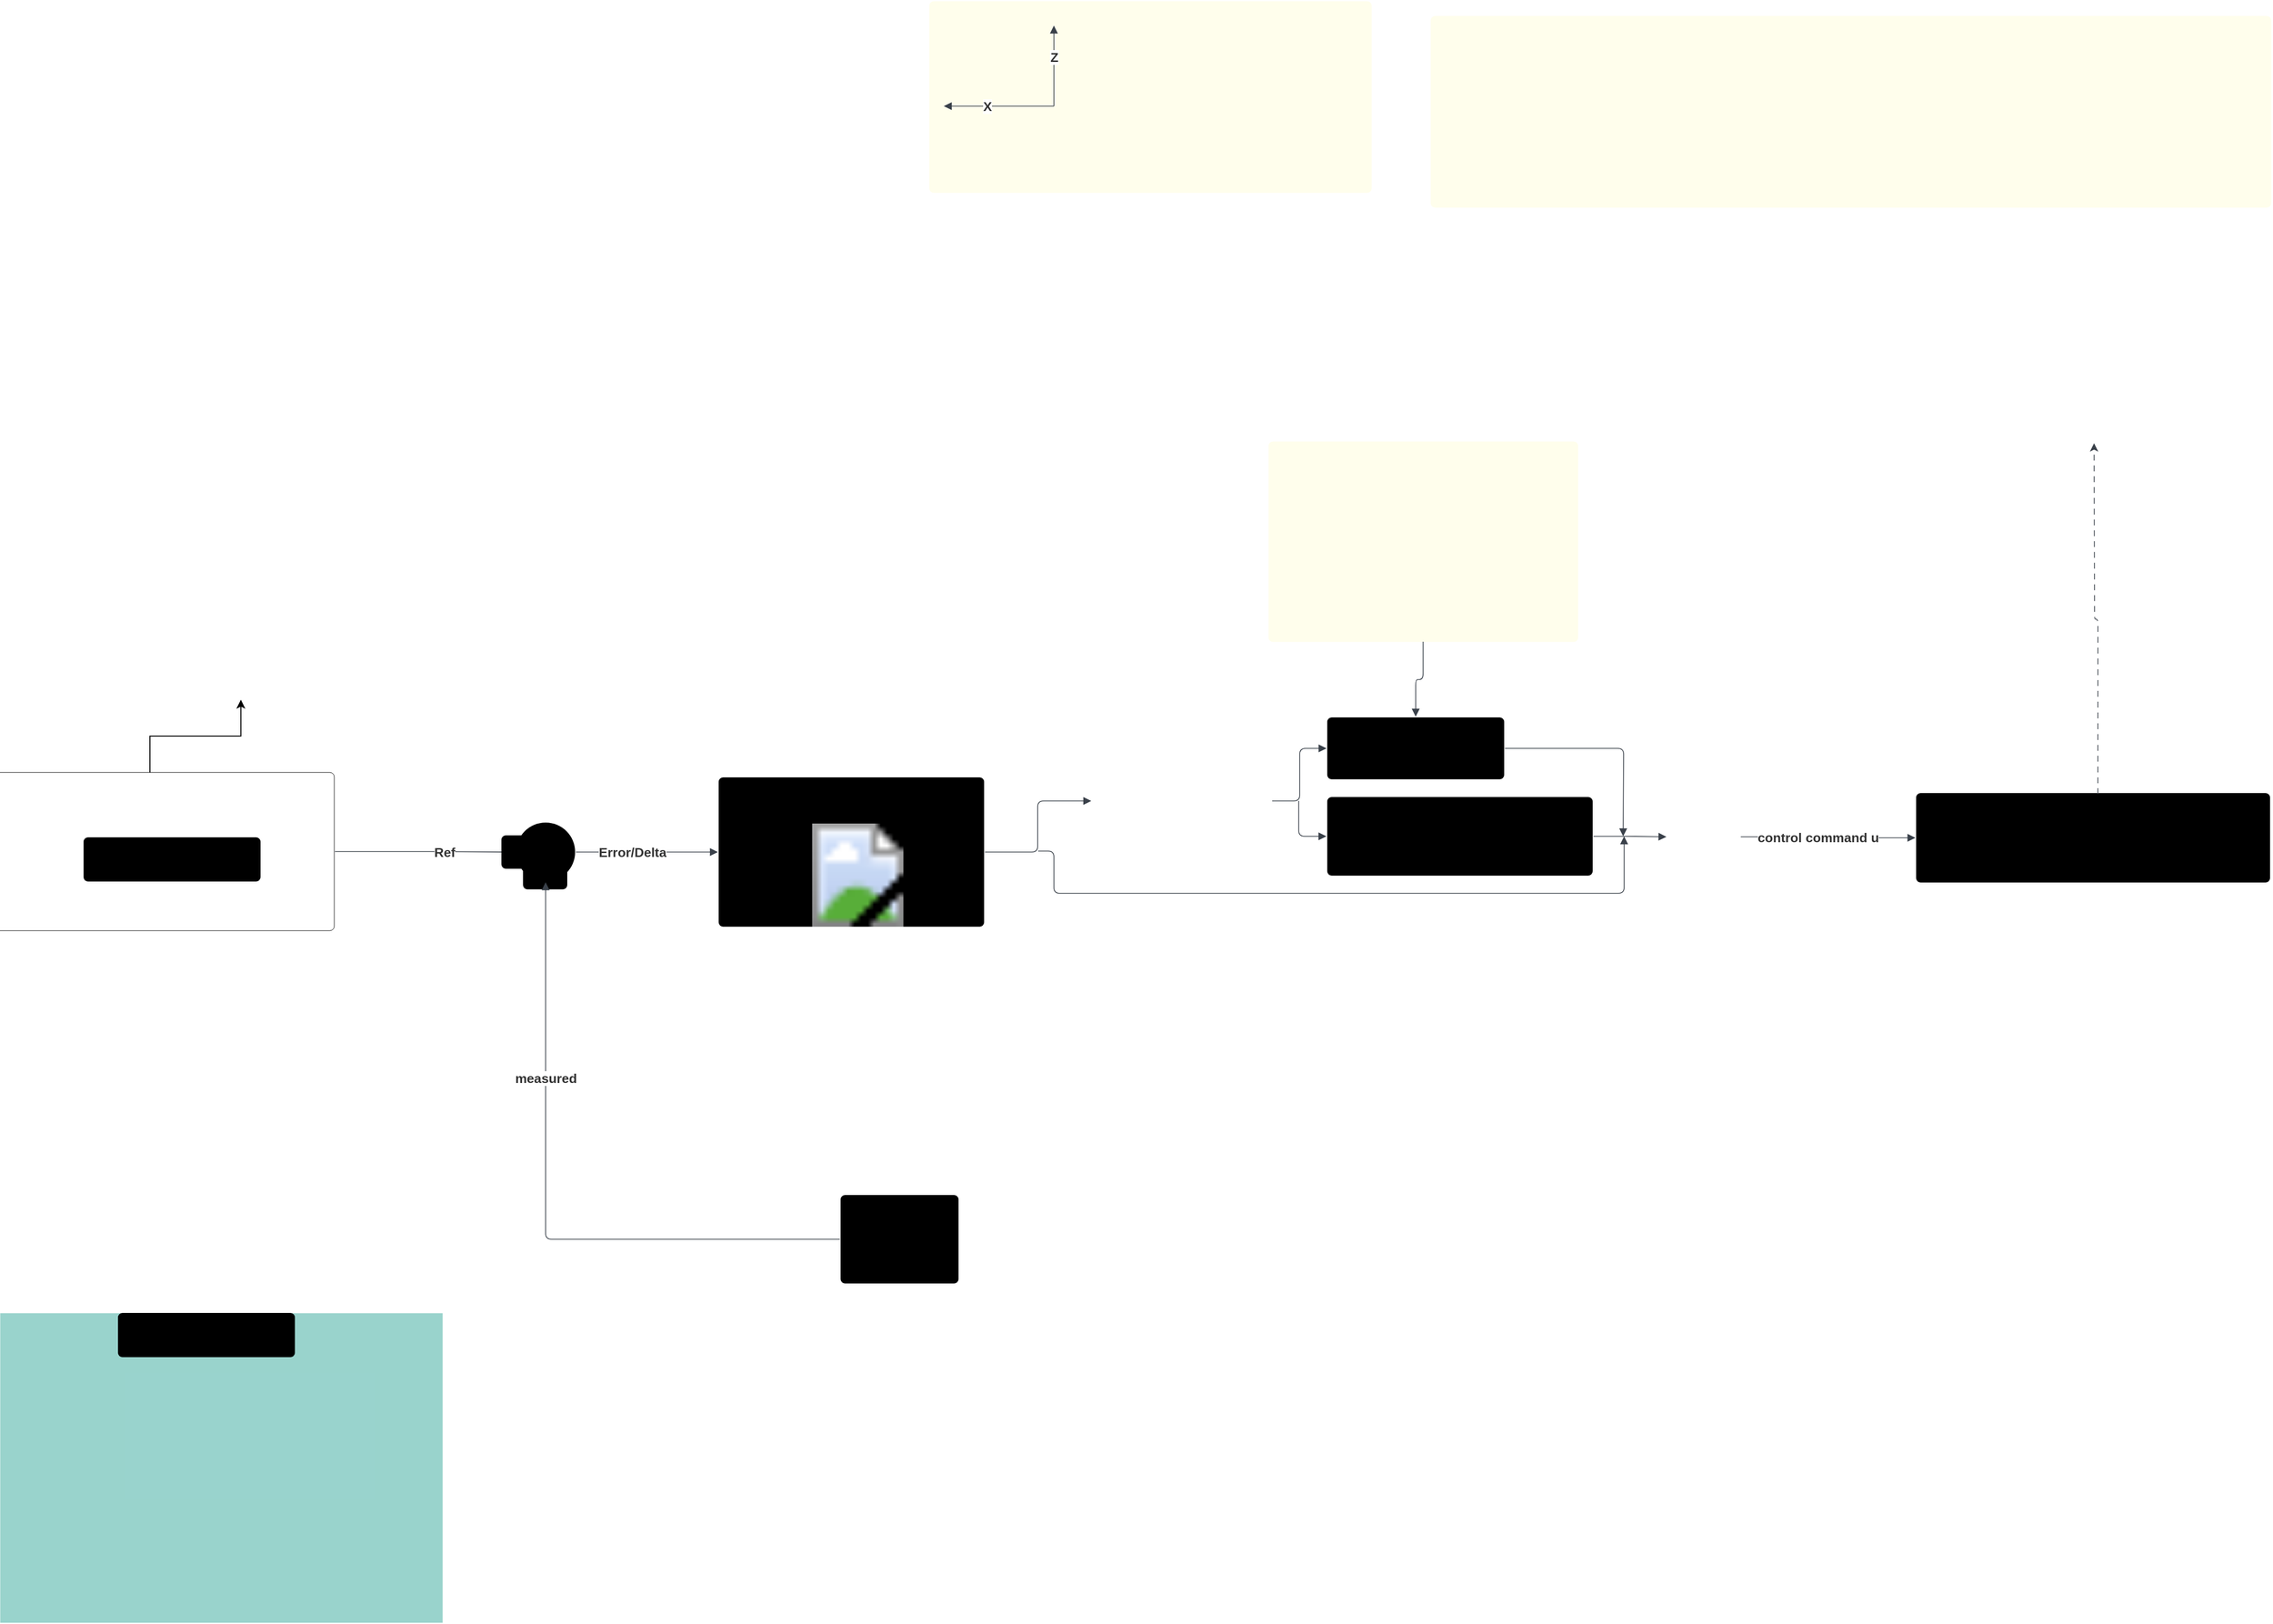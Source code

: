 <mxfile version="24.8.8">
  <diagram name="Page-1" id="n2f0F_dpqC1D0QJt5zLc">
    <mxGraphModel dx="2950" dy="3260" grid="1" gridSize="10" guides="1" tooltips="1" connect="1" arrows="1" fold="1" page="1" pageScale="1" pageWidth="850" pageHeight="1100" math="0" shadow="0">
      <root>
        <mxCell id="0" />
        <mxCell id="1" parent="0" />
        <mxCell id="prXXR2PibG4hhnXOTKdj-2" value="" style="html=1;jettySize=18;whiteSpace=wrap;fontSize=13;strokeColor=#3a414a;strokeOpacity=100;strokeWidth=0.8;rounded=1;arcSize=12;edgeStyle=orthogonalEdgeStyle;startArrow=none;endArrow=block;endFill=1;exitX=1.002;exitY=0.5;exitPerimeter=0;entryX=-0.013;entryY=0.5;entryPerimeter=0;lucidId=pjetgG-RKikC;" edge="1" parent="1" source="prXXR2PibG4hhnXOTKdj-18" target="prXXR2PibG4hhnXOTKdj-7">
          <mxGeometry width="100" height="100" relative="1" as="geometry">
            <Array as="points" />
          </mxGeometry>
        </mxCell>
        <mxCell id="prXXR2PibG4hhnXOTKdj-3" value="Ref" style="text;html=1;resizable=0;labelBackgroundColor=default;align=center;verticalAlign=middle;fontStyle=1;fontColor=#333333;fontSize=13.3;" vertex="1" parent="prXXR2PibG4hhnXOTKdj-2">
          <mxGeometry x="0.212" relative="1" as="geometry" />
        </mxCell>
        <mxCell id="prXXR2PibG4hhnXOTKdj-4" value="" style="html=1;overflow=block;blockSpacing=1;whiteSpace=wrap;fontSize=13;spacing=0;fillOpacity=40;fillColor=#019281;strokeWidth=1.5;strokeColor=none;lucidId=3bet.HmTBwfm;" vertex="1" parent="1">
          <mxGeometry x="-765" y="-135" width="450" height="315" as="geometry" />
        </mxCell>
        <mxCell id="prXXR2PibG4hhnXOTKdj-5" value="" style="html=1;overflow=block;blockSpacing=1;whiteSpace=wrap;shape=image;fontSize=13;spacing=0;strokeColor=none;strokeOpacity=100;rounded=1;absoluteArcSize=1;arcSize=9;strokeWidth=0;image=https://images.lucid.app/images/7b44d9b7-9895-4415-a723-c06263f22bdd/content;imageAspect=0;lucidId=M~dtMs-Tfs0C;" vertex="1" parent="1">
          <mxGeometry x="-735" y="-105" width="392" height="270" as="geometry" />
        </mxCell>
        <mxCell id="prXXR2PibG4hhnXOTKdj-6" value="state vector" style="html=1;overflow=block;blockSpacing=1;whiteSpace=wrap;fontSize=16.7;fontStyle=4;spacing=0;strokeColor=#unset;rounded=1;absoluteArcSize=1;arcSize=9;fillColor=#unset;strokeWidth=NaN;lucidId=kaetuD~kKfKh;" vertex="1" parent="1">
          <mxGeometry x="-645" y="-135" width="180" height="45" as="geometry" />
        </mxCell>
        <mxCell id="prXXR2PibG4hhnXOTKdj-7" value="" style="html=1;overflow=block;blockSpacing=1;whiteSpace=wrap;shape=mxgraph.flowchart.or;fontSize=13;spacing=3.8;strokeColor=#unset;rounded=1;absoluteArcSize=1;arcSize=9;fillColor=#unset;strokeWidth=NaN;lucidId=wjetET6vbaKT;" vertex="1" parent="1">
          <mxGeometry x="-240" y="-634" width="60" height="60" as="geometry" />
        </mxCell>
        <mxCell id="prXXR2PibG4hhnXOTKdj-8" value="-" style="html=1;overflow=block;blockSpacing=1;whiteSpace=wrap;fontSize=16.7;spacing=0;strokeColor=#unset;rounded=1;absoluteArcSize=1;arcSize=9;fillColor=#unset;strokeWidth=NaN;lucidId=IjetPlQvZ7_z;" vertex="1" parent="1">
          <mxGeometry x="-233" y="-600" width="45" height="34" as="geometry" />
        </mxCell>
        <mxCell id="prXXR2PibG4hhnXOTKdj-9" value="+" style="html=1;overflow=block;blockSpacing=1;whiteSpace=wrap;fontSize=16.7;spacing=0;strokeColor=#unset;rounded=1;absoluteArcSize=1;arcSize=9;fillColor=#unset;strokeWidth=NaN;lucidId=Rjetb6PNTnKe;" vertex="1" parent="1">
          <mxGeometry x="-255" y="-621" width="45" height="34" as="geometry" />
        </mxCell>
        <mxCell id="prXXR2PibG4hhnXOTKdj-10" value="" style="html=1;jettySize=18;whiteSpace=wrap;fontSize=13;strokeColor=#3a414a;strokeOpacity=100;strokeWidth=0.8;rounded=1;arcSize=12;edgeStyle=orthogonalEdgeStyle;startArrow=none;endArrow=block;endFill=1;exitX=-0.006;exitY=0.5;exitPerimeter=0;entryX=0.5;entryY=1.013;entryPerimeter=0;lucidId=7jet78UWVw5v;" edge="1" parent="1" source="prXXR2PibG4hhnXOTKdj-12" target="prXXR2PibG4hhnXOTKdj-7">
          <mxGeometry width="100" height="100" relative="1" as="geometry">
            <Array as="points">
              <mxPoint x="-210" y="-210" />
            </Array>
          </mxGeometry>
        </mxCell>
        <mxCell id="prXXR2PibG4hhnXOTKdj-11" value="measured" style="text;html=1;resizable=0;labelBackgroundColor=default;align=center;verticalAlign=middle;fontStyle=1;fontColor=#333333;fontSize=13.3;" vertex="1" parent="prXXR2PibG4hhnXOTKdj-10">
          <mxGeometry x="0.399" relative="1" as="geometry" />
        </mxCell>
        <mxCell id="prXXR2PibG4hhnXOTKdj-12" value="pixhawk measurments" style="html=1;overflow=block;blockSpacing=1;whiteSpace=wrap;fontSize=16.7;spacing=9;strokeColor=#unset;rounded=1;absoluteArcSize=1;arcSize=9;fillColor=#unset;strokeWidth=NaN;lucidId=xketGUvGLHrb;" vertex="1" parent="1">
          <mxGeometry x="90" y="-255" width="120" height="90" as="geometry" />
        </mxCell>
        <mxCell id="prXXR2PibG4hhnXOTKdj-13" value="" style="html=1;jettySize=18;whiteSpace=wrap;fontSize=13;strokeColor=#3a414a;strokeOpacity=100;strokeWidth=0.8;rounded=1;arcSize=12;edgeStyle=orthogonalEdgeStyle;startArrow=none;endArrow=block;endFill=1;exitX=1.013;exitY=0.5;exitPerimeter=0;entryX=-0.003;entryY=0.5;entryPerimeter=0;lucidId=uoetCV0IRE5H;" edge="1" parent="1" source="prXXR2PibG4hhnXOTKdj-7" target="prXXR2PibG4hhnXOTKdj-22">
          <mxGeometry width="100" height="100" relative="1" as="geometry">
            <Array as="points" />
          </mxGeometry>
        </mxCell>
        <mxCell id="prXXR2PibG4hhnXOTKdj-14" value="Error/Delta" style="text;html=1;resizable=0;labelBackgroundColor=default;align=center;verticalAlign=middle;fontStyle=1;fontColor=#333333;fontSize=13.3;" vertex="1" parent="prXXR2PibG4hhnXOTKdj-13">
          <mxGeometry x="-0.217" relative="1" as="geometry" />
        </mxCell>
        <mxCell id="prXXR2PibG4hhnXOTKdj-15" value="" style="html=1;jettySize=18;whiteSpace=wrap;fontSize=13;strokeColor=#3a414a;strokeOpacity=100;strokeWidth=0.8;rounded=1;arcSize=12;edgeStyle=orthogonalEdgeStyle;startArrow=none;endArrow=block;endFill=1;exitX=1.003;exitY=0.5;exitPerimeter=0;entryX=0;entryY=0.5;entryPerimeter=0;lucidId=1tetpBW42dcZ;" edge="1" parent="1" source="prXXR2PibG4hhnXOTKdj-22" target="prXXR2PibG4hhnXOTKdj-17">
          <mxGeometry width="100" height="100" relative="1" as="geometry">
            <Array as="points" />
          </mxGeometry>
        </mxCell>
        <mxCell id="prXXR2PibG4hhnXOTKdj-16" value="" style="html=1;jettySize=18;whiteSpace=wrap;fontSize=13;strokeColor=#3a414a;strokeOpacity=100;strokeWidth=0.8;rounded=1;arcSize=12;edgeStyle=orthogonalEdgeStyle;startArrow=none;endArrow=block;endFill=1;lucidId=iuetVBF-_zHP;" edge="1" parent="1">
          <mxGeometry width="100" height="100" relative="1" as="geometry">
            <Array as="points">
              <mxPoint x="307" y="-605" />
              <mxPoint x="307" y="-562" />
              <mxPoint x="887" y="-562" />
            </Array>
            <mxPoint x="291" y="-605" as="sourcePoint" />
            <mxPoint x="887" y="-620" as="targetPoint" />
          </mxGeometry>
        </mxCell>
        <mxCell id="prXXR2PibG4hhnXOTKdj-17" value="" style="html=1;overflow=block;blockSpacing=1;whiteSpace=wrap;shape=image;fontSize=13;spacing=0;strokeColor=none;strokeOpacity=100;rounded=1;absoluteArcSize=1;arcSize=9;strokeWidth=0;image=https://images.lucid.app/images/01029344-daa3-4cee-b728-da55d072090a/content;imageAspect=0;lucidId=Yvet~17-k-2h;" vertex="1" parent="1">
          <mxGeometry x="345" y="-701" width="184" height="90" as="geometry" />
        </mxCell>
        <mxCell id="prXXR2PibG4hhnXOTKdj-62" value="" style="edgeStyle=orthogonalEdgeStyle;rounded=0;orthogonalLoop=1;jettySize=auto;html=1;" edge="1" parent="1" source="prXXR2PibG4hhnXOTKdj-18" target="prXXR2PibG4hhnXOTKdj-19">
          <mxGeometry relative="1" as="geometry" />
        </mxCell>
        <mxCell id="prXXR2PibG4hhnXOTKdj-18" value="" style="html=1;overflow=block;blockSpacing=1;whiteSpace=wrap;fontSize=13;spacing=9;rounded=1;absoluteArcSize=1;arcSize=9;strokeWidth=NaN;lucidId=zwet6JKenKSA;container=1;collapsible=0;" vertex="1" parent="1">
          <mxGeometry x="-800" y="-685" width="375" height="161" as="geometry" />
        </mxCell>
        <mxCell id="prXXR2PibG4hhnXOTKdj-20" value="Reference" style="html=1;overflow=block;blockSpacing=1;whiteSpace=wrap;fontSize=16.7;spacing=0;strokeColor=#unset;rounded=1;absoluteArcSize=1;arcSize=9;fillColor=#unset;strokeWidth=NaN;lucidId=Oiet_m~JYny1;" vertex="1" parent="prXXR2PibG4hhnXOTKdj-18">
          <mxGeometry x="120" y="66" width="180" height="45" as="geometry" />
        </mxCell>
        <mxCell id="prXXR2PibG4hhnXOTKdj-21" value="" style="group;dropTarget=0;pointerEvents=0;" vertex="1" parent="1">
          <mxGeometry x="-34" y="-680" width="271" height="152" as="geometry" />
        </mxCell>
        <mxCell id="prXXR2PibG4hhnXOTKdj-22" value="" style="html=1;overflow=block;blockSpacing=1;whiteSpace=wrap;fontSize=13;spacing=3.8;strokeColor=#unset;rounded=1;absoluteArcSize=1;arcSize=9;fillColor=#unset;strokeWidth=NaN;lucidId=RzetclzgnFi0;" vertex="1" parent="prXXR2PibG4hhnXOTKdj-21">
          <mxGeometry width="270" height="152" as="geometry" />
        </mxCell>
        <mxCell id="prXXR2PibG4hhnXOTKdj-23" value="" style="html=1;overflow=block;blockSpacing=1;whiteSpace=wrap;shape=image;fontSize=13;spacing=0;strokeColor=none;strokeOpacity=100;rounded=1;absoluteArcSize=1;arcSize=9;strokeWidth=0;image=https://images.lucid.app/images/9c0eb237-1370-4186-9349-79b5f40e5813/content;lucidId=wzetvrjOAH8t;" vertex="1" parent="prXXR2PibG4hhnXOTKdj-21">
          <mxGeometry x="12" y="46" width="259" height="106" as="geometry" />
        </mxCell>
        <mxCell id="prXXR2PibG4hhnXOTKdj-24" value="controller" style="html=1;overflow=block;blockSpacing=1;whiteSpace=wrap;fontSize=16.7;spacing=0;strokeColor=#unset;rounded=1;absoluteArcSize=1;arcSize=9;fillColor=#unset;strokeWidth=NaN;lucidId=7zetrRwhc4tE;" vertex="1" parent="prXXR2PibG4hhnXOTKdj-21">
          <mxGeometry x="45" y="2" width="180" height="45" as="geometry" />
        </mxCell>
        <mxCell id="prXXR2PibG4hhnXOTKdj-25" value="" style="html=1;jettySize=18;whiteSpace=wrap;fontSize=13;strokeColor=#3a414a;strokeOpacity=100;strokeWidth=0.8;rounded=1;arcSize=12;edgeStyle=orthogonalEdgeStyle;startArrow=none;endArrow=block;endFill=1;exitX=1;exitY=0.5;exitPerimeter=0;entryX=-0.004;entryY=0.5;entryPerimeter=0;lucidId=rDetA~9Te89j;" edge="1" parent="1" source="prXXR2PibG4hhnXOTKdj-17" target="prXXR2PibG4hhnXOTKdj-40">
          <mxGeometry width="100" height="100" relative="1" as="geometry">
            <Array as="points" />
          </mxGeometry>
        </mxCell>
        <mxCell id="prXXR2PibG4hhnXOTKdj-26" value="" style="html=1;jettySize=18;whiteSpace=wrap;fontSize=13;strokeColor=#3a414a;strokeOpacity=100;strokeWidth=0.8;rounded=1;arcSize=12;edgeStyle=orthogonalEdgeStyle;startArrow=none;endArrow=block;endFill=1;entryX=-0.003;entryY=0.5;entryPerimeter=0;lucidId=rDetyD4VoaKn;" edge="1" parent="1" target="prXXR2PibG4hhnXOTKdj-38">
          <mxGeometry width="100" height="100" relative="1" as="geometry">
            <Array as="points">
              <mxPoint x="556" y="-620" />
            </Array>
            <mxPoint x="556" y="-656" as="sourcePoint" />
          </mxGeometry>
        </mxCell>
        <mxCell id="prXXR2PibG4hhnXOTKdj-27" value="" style="html=1;overflow=block;blockSpacing=1;whiteSpace=wrap;shape=image;fontSize=13;spacing=0;strokeColor=none;strokeOpacity=100;rounded=1;absoluteArcSize=1;arcSize=9;strokeWidth=0;image=https://images.lucid.app/images/20a82f16-ee72-40ab-9c04-8e971c2afa11/content;imageAspect=0;lucidId=_eftziFUTHap;" vertex="1" parent="1">
          <mxGeometry x="-285" y="-70" width="401" height="250" as="geometry" />
        </mxCell>
        <mxCell id="prXXR2PibG4hhnXOTKdj-28" value="" style="html=1;overflow=block;blockSpacing=1;whiteSpace=wrap;fontSize=13;spacing=9;strokeOpacity=0;fillOpacity=100;rounded=1;absoluteArcSize=1;arcSize=9;fillColor=#fffeec;strokeWidth=1.5;lucidId=8ifta6IlkKkd;container=1;collapsible=0;" vertex="1" parent="1">
          <mxGeometry x="525" y="-1022" width="315" height="204" as="geometry" />
        </mxCell>
        <mxCell id="prXXR2PibG4hhnXOTKdj-29" value="" style="html=1;overflow=block;blockSpacing=1;whiteSpace=wrap;shape=image;fontSize=13;spacing=0;strokeColor=none;strokeOpacity=100;rounded=1;absoluteArcSize=1;arcSize=9;strokeWidth=0;image=https://images.lucid.app/images/71cef820-0e37-43dc-b014-429911fe8e06/content;imageAspect=0;lucidId=-Fet5Ly-gNZe;" vertex="1" parent="prXXR2PibG4hhnXOTKdj-28">
          <mxGeometry x="60" y="132" width="180" height="58" as="geometry" />
        </mxCell>
        <mxCell id="prXXR2PibG4hhnXOTKdj-30" value="" style="html=1;overflow=block;blockSpacing=1;whiteSpace=wrap;shape=image;fontSize=13;spacing=0;strokeColor=none;rounded=1;absoluteArcSize=1;arcSize=9;strokeWidth=0;image=https://images.lucid.app/images/af7ed0a4-8d21-472f-a9ac-d09a6c3ccd3d/content;imageAspect=0;lucidId=daft0~lI4JD-;" vertex="1" parent="prXXR2PibG4hhnXOTKdj-28">
          <mxGeometry x="15" y="81" width="135" height="39" as="geometry" />
        </mxCell>
        <mxCell id="prXXR2PibG4hhnXOTKdj-31" value="" style="html=1;overflow=block;blockSpacing=1;whiteSpace=wrap;shape=image;fontSize=13;spacing=0;strokeColor=none;rounded=1;absoluteArcSize=1;arcSize=9;strokeWidth=0;image=https://images.lucid.app/images/17f199d1-e63e-4849-988d-1745f9e04caf/content;imageAspect=0;lucidId=Daft5_WTvuMS;" vertex="1" parent="prXXR2PibG4hhnXOTKdj-28">
          <mxGeometry x="15" y="22" width="135" height="59" as="geometry" />
        </mxCell>
        <mxCell id="prXXR2PibG4hhnXOTKdj-32" value="" style="html=1;overflow=block;blockSpacing=1;whiteSpace=wrap;shape=image;fontSize=13;spacing=0;strokeColor=none;strokeOpacity=100;rounded=1;absoluteArcSize=1;arcSize=9;strokeWidth=0;image=https://images.lucid.app/images/3ad522dc-9581-4647-836c-550ee6ce0f21/content;imageAspect=0;lucidId=3dftiNzfEtZk;" vertex="1" parent="prXXR2PibG4hhnXOTKdj-28">
          <mxGeometry x="180" y="60" width="120" height="72" as="geometry" />
        </mxCell>
        <mxCell id="prXXR2PibG4hhnXOTKdj-33" value="" style="html=1;overflow=block;blockSpacing=1;whiteSpace=wrap;shape=image;fontSize=13;spacing=0;strokeColor=none;strokeOpacity=100;rounded=1;absoluteArcSize=1;arcSize=9;strokeWidth=0;image=https://images.lucid.app/images/ebaa855c-c641-42c1-a290-10a9f411ff31/content;imageAspect=0;lucidId=niftn1aeXbw2;" vertex="1" parent="prXXR2PibG4hhnXOTKdj-28">
          <mxGeometry x="195" y="30" width="105" height="27" as="geometry" />
        </mxCell>
        <mxCell id="prXXR2PibG4hhnXOTKdj-34" value="" style="html=1;jettySize=18;whiteSpace=wrap;fontSize=13;strokeColor=#3a414a;strokeOpacity=100;strokeWidth=0.8;rounded=1;arcSize=12;edgeStyle=orthogonalEdgeStyle;startArrow=none;endArrow=block;endFill=1;exitX=0.5;exitY=1;exitPerimeter=0;entryX=0.5;entryY=-0.012;entryPerimeter=0;lucidId=BlftLegUr~oP;" edge="1" parent="1" source="prXXR2PibG4hhnXOTKdj-28" target="prXXR2PibG4hhnXOTKdj-40">
          <mxGeometry width="100" height="100" relative="1" as="geometry">
            <Array as="points" />
          </mxGeometry>
        </mxCell>
        <mxCell id="prXXR2PibG4hhnXOTKdj-35" value="" style="group;dropTarget=0;pointerEvents=0;" vertex="1" parent="1">
          <mxGeometry x="593" y="-733" width="150" height="48" as="geometry" />
        </mxCell>
        <mxCell id="prXXR2PibG4hhnXOTKdj-36" value="" style="html=1;overflow=block;blockSpacing=1;whiteSpace=wrap;shape=image;fontSize=13;spacing=0;strokeColor=none;strokeOpacity=100;rounded=1;absoluteArcSize=1;arcSize=9;strokeWidth=0;image=https://images.lucid.app/images/84308bc0-e8da-483d-b3e2-83c1991bc2d1/content;imageAspect=0;lucidId=9Cetr94VgOwR;" vertex="1" parent="prXXR2PibG4hhnXOTKdj-35">
          <mxGeometry y="3" width="150" height="41" as="geometry" />
        </mxCell>
        <mxCell id="prXXR2PibG4hhnXOTKdj-37" value="" style="html=1;overflow=block;blockSpacing=1;whiteSpace=wrap;fontSize=13;spacing=9;strokeColor=#fe7070;strokeOpacity=100;fillOpacity=0;rounded=1;absoluteArcSize=1;arcSize=9;fillColor=#000000;strokeWidth=1.5;lucidId=FkftAfynF6st;" vertex="1" parent="prXXR2PibG4hhnXOTKdj-35">
          <mxGeometry x="60" width="45" height="48" as="geometry" />
        </mxCell>
        <mxCell id="prXXR2PibG4hhnXOTKdj-38" value="" style="html=1;overflow=block;blockSpacing=1;whiteSpace=wrap;fontSize=13;spacing=3.8;strokeColor=#unset;rounded=1;absoluteArcSize=1;arcSize=9;fillColor=#unset;strokeWidth=NaN;lucidId=adktModx73zr;container=1;collapsible=0;" vertex="1" parent="1">
          <mxGeometry x="585" y="-660" width="270" height="80" as="geometry" />
        </mxCell>
        <mxCell id="prXXR2PibG4hhnXOTKdj-39" value="" style="html=1;overflow=block;blockSpacing=1;whiteSpace=wrap;shape=image;fontSize=13;spacing=0;strokeColor=none;strokeOpacity=100;rounded=1;absoluteArcSize=1;arcSize=9;strokeWidth=0;image=https://images.lucid.app/images/ccb28516-8b32-49a3-b933-566da058702f/content;imageAspect=0;lucidId=VvftWNFcxiKd;" vertex="1" parent="prXXR2PibG4hhnXOTKdj-38">
          <mxGeometry x="15" y="13" width="240" height="56" as="geometry" />
        </mxCell>
        <mxCell id="prXXR2PibG4hhnXOTKdj-40" value="" style="html=1;overflow=block;blockSpacing=1;whiteSpace=wrap;fontSize=13;spacing=3.8;strokeColor=#unset;rounded=1;absoluteArcSize=1;arcSize=9;fillColor=#unset;strokeWidth=NaN;lucidId=FektNh_KM1zV;container=1;collapsible=0;" vertex="1" parent="1">
          <mxGeometry x="585" y="-741" width="180" height="63" as="geometry" />
        </mxCell>
        <mxCell id="prXXR2PibG4hhnXOTKdj-41" value="" style="html=1;jettySize=18;whiteSpace=wrap;fontSize=13;strokeColor=#3a414a;strokeOpacity=100;strokeWidth=0.8;rounded=1;arcSize=12;edgeStyle=orthogonalEdgeStyle;startArrow=none;endArrow=block;endFill=1;exitX=1.003;exitY=0.5;exitPerimeter=0;entryX=0;entryY=0.5;entryPerimeter=0;lucidId=0fktbbCDVT2M;" edge="1" parent="1" source="prXXR2PibG4hhnXOTKdj-38" target="prXXR2PibG4hhnXOTKdj-43">
          <mxGeometry width="100" height="100" relative="1" as="geometry">
            <Array as="points" />
          </mxGeometry>
        </mxCell>
        <mxCell id="prXXR2PibG4hhnXOTKdj-42" value="" style="html=1;jettySize=18;whiteSpace=wrap;fontSize=13;strokeColor=#3a414a;strokeOpacity=100;strokeWidth=0.8;rounded=1;arcSize=12;edgeStyle=orthogonalEdgeStyle;startArrow=none;endArrow=block;endFill=1;exitX=1.004;exitY=0.5;exitPerimeter=0;lucidId=cgktRWfJESS~;" edge="1" parent="1" source="prXXR2PibG4hhnXOTKdj-40">
          <mxGeometry width="100" height="100" relative="1" as="geometry">
            <Array as="points" />
            <mxPoint x="886" y="-620" as="targetPoint" />
          </mxGeometry>
        </mxCell>
        <mxCell id="prXXR2PibG4hhnXOTKdj-43" value="" style="html=1;overflow=block;blockSpacing=1;whiteSpace=wrap;shape=image;fontSize=13;spacing=0;strokeColor=none;strokeOpacity=100;rounded=1;absoluteArcSize=1;arcSize=9;strokeWidth=0;image=https://images.lucid.app/images/644f6c5c-1791-470b-95c5-e4ab66affad3/content;imageAspect=0;lucidId=JgktC1eq5qaf;" vertex="1" parent="1">
          <mxGeometry x="930" y="-673" width="78" height="107" as="geometry" />
        </mxCell>
        <mxCell id="prXXR2PibG4hhnXOTKdj-44" value="" style="html=1;jettySize=18;whiteSpace=wrap;fontSize=13;strokeColor=#3a414a;strokeOpacity=100;strokeWidth=0.8;rounded=1;arcSize=12;edgeStyle=orthogonalEdgeStyle;startArrow=none;endArrow=block;endFill=1;exitX=0.97;exitY=0.5;exitPerimeter=0;entryX=-0.002;entryY=0.5;entryPerimeter=0;lucidId=ihktWQGkeRXZ;" edge="1" parent="1" source="prXXR2PibG4hhnXOTKdj-43" target="prXXR2PibG4hhnXOTKdj-46">
          <mxGeometry width="100" height="100" relative="1" as="geometry">
            <Array as="points" />
          </mxGeometry>
        </mxCell>
        <mxCell id="prXXR2PibG4hhnXOTKdj-45" value="control command  u" style="text;html=1;resizable=0;labelBackgroundColor=default;align=center;verticalAlign=middle;fontStyle=1;fontColor=#333333;fontSize=13.3;" vertex="1" parent="prXXR2PibG4hhnXOTKdj-44">
          <mxGeometry x="-0.125" relative="1" as="geometry" />
        </mxCell>
        <mxCell id="prXXR2PibG4hhnXOTKdj-46" value="" style="html=1;overflow=block;blockSpacing=1;whiteSpace=wrap;fontSize=13;spacing=3.8;strokeColor=#unset;rounded=1;absoluteArcSize=1;arcSize=9;fillColor=#unset;strokeWidth=NaN;lucidId=rkktKtaw-jI-;container=1;collapsible=0;" vertex="1" parent="1">
          <mxGeometry x="1184" y="-664" width="360" height="91" as="geometry" />
        </mxCell>
        <mxCell id="prXXR2PibG4hhnXOTKdj-47" value="" style="html=1;overflow=block;blockSpacing=1;whiteSpace=wrap;shape=image;fontSize=13;spacing=0;strokeColor=none;strokeOpacity=100;rounded=1;absoluteArcSize=1;arcSize=9;strokeWidth=0;image=https://images.lucid.app/images/548d7ed2-4078-439b-a6de-2c299947749d/content;imageAspect=0;lucidId=pnktww_N32YS;" vertex="1" parent="prXXR2PibG4hhnXOTKdj-46">
          <mxGeometry x="15" y="46" width="329" height="28" as="geometry" />
        </mxCell>
        <mxCell id="prXXR2PibG4hhnXOTKdj-48" value="Dynamics" style="html=1;overflow=block;blockSpacing=1;whiteSpace=wrap;fontSize=16.7;spacing=0;strokeColor=#unset;rounded=1;absoluteArcSize=1;arcSize=9;fillColor=#unset;strokeWidth=NaN;lucidId=UnktWv8YYLsp;" vertex="1" parent="prXXR2PibG4hhnXOTKdj-46">
          <mxGeometry x="90" y="1" width="180" height="45" as="geometry" />
        </mxCell>
        <mxCell id="prXXR2PibG4hhnXOTKdj-49" value="" style="html=1;jettySize=18;whiteSpace=wrap;fontSize=13;strokeColor=#3a414a;strokeOpacity=100;dashed=1;fixDash=1;dashPattern=6 5;strokeWidth=0.8;rounded=1;arcSize=12;edgeStyle=orthogonalEdgeStyle;startArrow=none;exitX=0.527;exitY=0;exitPerimeter=0;lucidId=yoktscWsZ0of;" edge="1" parent="1" source="prXXR2PibG4hhnXOTKdj-48">
          <mxGeometry width="100" height="100" relative="1" as="geometry">
            <Array as="points" />
            <mxPoint x="1365" y="-1020" as="targetPoint" />
          </mxGeometry>
        </mxCell>
        <mxCell id="prXXR2PibG4hhnXOTKdj-50" value="" style="html=1;overflow=block;blockSpacing=1;whiteSpace=wrap;fontSize=13;spacing=9;strokeOpacity=0;fillOpacity=100;rounded=1;absoluteArcSize=1;arcSize=9;fillColor=#fffeec;strokeWidth=1.5;lucidId=mvktxyev0DAy;container=1;collapsible=0;" vertex="1" parent="1">
          <mxGeometry x="180" y="-1470" width="450" height="195" as="geometry" />
        </mxCell>
        <mxCell id="prXXR2PibG4hhnXOTKdj-51" value="" style="html=1;overflow=block;blockSpacing=1;whiteSpace=wrap;shape=image;fontSize=13;spacing=0;strokeColor=none;strokeOpacity=100;rounded=1;absoluteArcSize=1;arcSize=9;strokeWidth=0;image=https://images.lucid.app/images/5925a73c-a50b-4278-b5e7-33588b290d65/content;imageAspect=0;lucidId=Fvktwi2giHgQ;" vertex="1" parent="prXXR2PibG4hhnXOTKdj-50">
          <mxGeometry x="135" y="15" width="309" height="102" as="geometry" />
        </mxCell>
        <mxCell id="prXXR2PibG4hhnXOTKdj-52" value="" style="html=1;overflow=block;blockSpacing=1;whiteSpace=wrap;shape=image;fontSize=13;spacing=0;strokeColor=none;strokeOpacity=100;rounded=1;absoluteArcSize=1;arcSize=9;strokeWidth=0;image=https://images.lucid.app/images/712dc11d-055c-4fb4-852e-8a67d046d351/content;imageAspect=0;lucidId=Rxktb0A9Zn34;" vertex="1" parent="prXXR2PibG4hhnXOTKdj-50">
          <mxGeometry x="180" y="135" width="154" height="58" as="geometry" />
        </mxCell>
        <mxCell id="prXXR2PibG4hhnXOTKdj-53" value="" style="html=1;jettySize=18;whiteSpace=wrap;fontSize=13;strokeColor=#3a414a;strokeOpacity=100;strokeWidth=0.8;rounded=1;arcSize=12;edgeStyle=orthogonalEdgeStyle;startArrow=none;endArrow=block;endFill=1;lucidId=iyktygPWaCwh;" edge="1" parent="prXXR2PibG4hhnXOTKdj-50">
          <mxGeometry width="100" height="100" relative="1" as="geometry">
            <Array as="points" />
            <mxPoint x="127" y="107" as="sourcePoint" />
            <mxPoint x="127" y="25" as="targetPoint" />
          </mxGeometry>
        </mxCell>
        <mxCell id="prXXR2PibG4hhnXOTKdj-54" value="Z" style="text;html=1;resizable=0;labelBackgroundColor=default;align=center;verticalAlign=middle;fontStyle=1;fontColor=#333333;fontSize=13.3;" vertex="1" parent="prXXR2PibG4hhnXOTKdj-53">
          <mxGeometry x="0.226" relative="1" as="geometry" />
        </mxCell>
        <mxCell id="prXXR2PibG4hhnXOTKdj-55" value="" style="html=1;jettySize=18;whiteSpace=wrap;fontSize=13;strokeColor=#3a414a;strokeOpacity=100;strokeWidth=0.8;rounded=1;arcSize=12;edgeStyle=orthogonalEdgeStyle;startArrow=none;endArrow=block;endFill=1;lucidId=vykt.RaV9F9p;" edge="1" parent="prXXR2PibG4hhnXOTKdj-50">
          <mxGeometry width="100" height="100" relative="1" as="geometry">
            <Array as="points" />
            <mxPoint x="127" y="107" as="sourcePoint" />
            <mxPoint x="15" y="107" as="targetPoint" />
          </mxGeometry>
        </mxCell>
        <mxCell id="prXXR2PibG4hhnXOTKdj-56" value="X" style="text;html=1;resizable=0;labelBackgroundColor=default;align=center;verticalAlign=middle;fontStyle=1;fontColor=#333333;fontSize=13.3;" vertex="1" parent="prXXR2PibG4hhnXOTKdj-55">
          <mxGeometry x="0.226" relative="1" as="geometry" />
        </mxCell>
        <mxCell id="prXXR2PibG4hhnXOTKdj-57" value="" style="html=1;overflow=block;blockSpacing=1;whiteSpace=wrap;fontSize=13;spacing=9;strokeOpacity=0;fillOpacity=100;rounded=1;absoluteArcSize=1;arcSize=9;fillColor=#fffeec;strokeWidth=1.5;lucidId=pAkt4OJY_GvN;" vertex="1" parent="1">
          <mxGeometry x="690" y="-1455" width="855" height="195" as="geometry" />
        </mxCell>
        <mxCell id="prXXR2PibG4hhnXOTKdj-58" value="" style="group;dropTarget=0;pointerEvents=0;" vertex="1" parent="1">
          <mxGeometry x="698" y="-1320" width="348" height="49" as="geometry" />
        </mxCell>
        <mxCell id="prXXR2PibG4hhnXOTKdj-59" value="" style="html=1;overflow=block;blockSpacing=1;whiteSpace=wrap;shape=image;fontSize=13;spacing=0;strokeColor=none;strokeOpacity=100;rounded=1;absoluteArcSize=1;arcSize=9;strokeWidth=0;image=https://images.lucid.app/images/6ed1b684-0fec-4dc9-be25-7a435381522d/content;imageAspect=0;lucidId=QDkt4-AhcIS.;" vertex="1" parent="prXXR2PibG4hhnXOTKdj-58">
          <mxGeometry x="39" width="309" height="49" as="geometry" />
        </mxCell>
        <mxCell id="prXXR2PibG4hhnXOTKdj-60" value="" style="html=1;overflow=block;blockSpacing=1;whiteSpace=wrap;shape=image;fontSize=13;spacing=0;strokeColor=none;strokeOpacity=100;rounded=1;absoluteArcSize=1;arcSize=9;strokeWidth=0;image=https://images.lucid.app/images/82fd0ef7-f8e4-4186-9f34-c9054d06b799/content;imageAspect=0;lucidId=fKktPRAuMUwH;" vertex="1" parent="prXXR2PibG4hhnXOTKdj-58">
          <mxGeometry y="12" width="39" height="21" as="geometry" />
        </mxCell>
        <mxCell id="prXXR2PibG4hhnXOTKdj-61" value="" style="html=1;overflow=block;blockSpacing=1;whiteSpace=wrap;shape=image;fontSize=13;spacing=0;strokeColor=none;strokeOpacity=100;rounded=1;absoluteArcSize=1;arcSize=9;strokeWidth=0;image=https://images.lucid.app/images/3c640a7f-6bc9-4da9-bbc3-d5059afea9ed/content;imageAspect=0;lucidId=kNkt0C~3~5Mp;" vertex="1" parent="1">
          <mxGeometry x="698" y="-1401" width="371" height="57" as="geometry" />
        </mxCell>
        <mxCell id="prXXR2PibG4hhnXOTKdj-19" value="" style="html=1;overflow=block;blockSpacing=1;whiteSpace=wrap;shape=image;fontSize=13;spacing=0;strokeColor=none;strokeOpacity=100;rounded=1;absoluteArcSize=1;arcSize=9;strokeWidth=0;image=https://images.lucid.app/images/fe2ea840-0298-4867-a670-a9dc1a8532f5/content;imageAspect=0;lucidId=yietzDVqgzS5;" vertex="1" parent="1">
          <mxGeometry x="-700" y="-870" width="360" height="111" as="geometry" />
        </mxCell>
      </root>
    </mxGraphModel>
  </diagram>
</mxfile>
